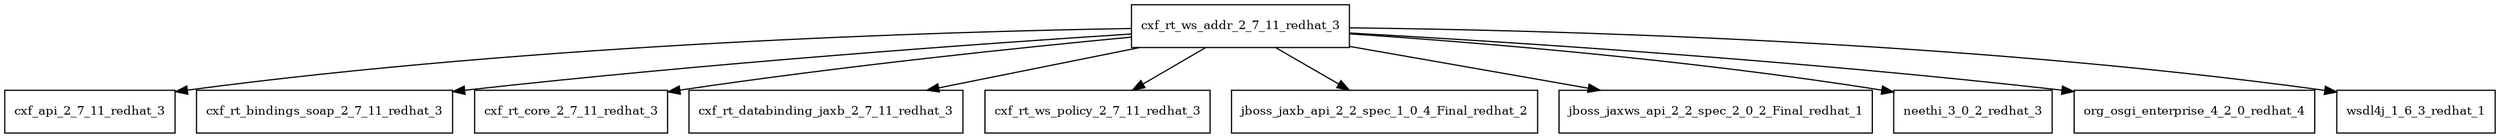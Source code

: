 digraph cxf_rt_ws_addr_2_7_11_redhat_3_dependencies {
  node [shape = box, fontsize=10.0];
  cxf_rt_ws_addr_2_7_11_redhat_3 -> cxf_api_2_7_11_redhat_3;
  cxf_rt_ws_addr_2_7_11_redhat_3 -> cxf_rt_bindings_soap_2_7_11_redhat_3;
  cxf_rt_ws_addr_2_7_11_redhat_3 -> cxf_rt_core_2_7_11_redhat_3;
  cxf_rt_ws_addr_2_7_11_redhat_3 -> cxf_rt_databinding_jaxb_2_7_11_redhat_3;
  cxf_rt_ws_addr_2_7_11_redhat_3 -> cxf_rt_ws_policy_2_7_11_redhat_3;
  cxf_rt_ws_addr_2_7_11_redhat_3 -> jboss_jaxb_api_2_2_spec_1_0_4_Final_redhat_2;
  cxf_rt_ws_addr_2_7_11_redhat_3 -> jboss_jaxws_api_2_2_spec_2_0_2_Final_redhat_1;
  cxf_rt_ws_addr_2_7_11_redhat_3 -> neethi_3_0_2_redhat_3;
  cxf_rt_ws_addr_2_7_11_redhat_3 -> org_osgi_enterprise_4_2_0_redhat_4;
  cxf_rt_ws_addr_2_7_11_redhat_3 -> wsdl4j_1_6_3_redhat_1;
}
